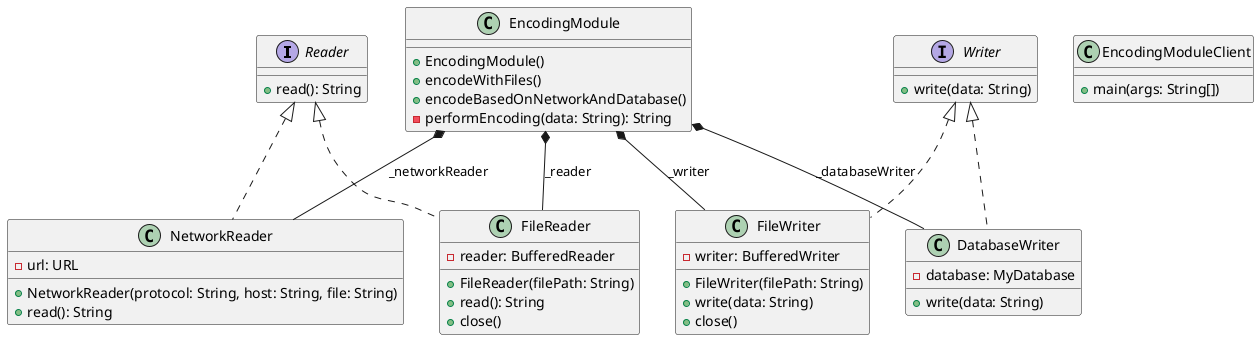 @startuml

interface Reader {
  + read(): String
}

interface Writer {
  + write(data: String)
}

class NetworkReader {
  - url: URL
  + NetworkReader(protocol: String, host: String, file: String)
  + read(): String
}

class FileWriter {
  - writer: BufferedWriter
  + FileWriter(filePath: String)
  + write(data: String)
  + close()
}

class FileReader {
  - reader: BufferedReader
  + FileReader(filePath: String)
  + read(): String
  + close()
}

class DatabaseWriter {
  - database: MyDatabase
  + write(data: String)
}

class EncodingModule {
  + EncodingModule()
  + encodeWithFiles()
  + encodeBasedOnNetworkAndDatabase()
  - performEncoding(data: String): String
}

class EncodingModuleClient {
  + main(args: String[])
}

Reader <|.. NetworkReader
Writer <|.. FileWriter
Writer <|.. DatabaseWriter
Reader <|.. FileReader

EncodingModule *-- FileReader : _reader
EncodingModule *-- FileWriter : _writer
EncodingModule *-- DatabaseWriter : _databaseWriter
EncodingModule *-- NetworkReader : _networkReader


@enduml
